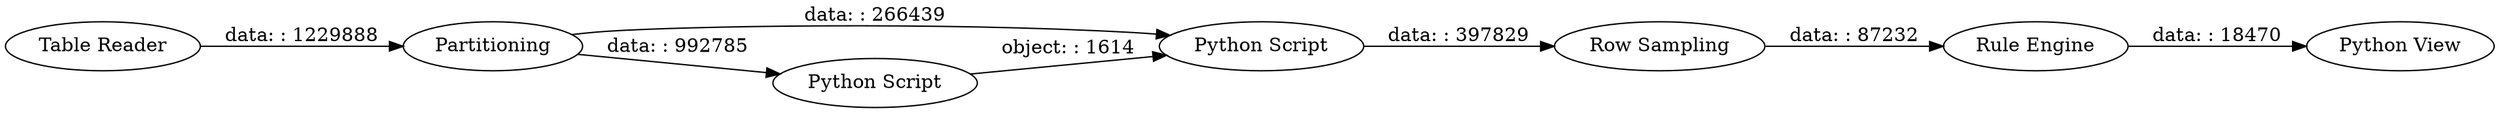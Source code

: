 digraph {
	"8523265863066254641_34" [label="Rule Engine"]
	"8523265863066254641_30" [label="Row Sampling"]
	"8523265863066254641_7" [label="Python Script"]
	"8523265863066254641_33" [label="Python View"]
	"8523265863066254641_14" [label="Table Reader"]
	"8523265863066254641_4" [label=Partitioning]
	"8523265863066254641_6" [label="Python Script"]
	"8523265863066254641_14" -> "8523265863066254641_4" [label="data: : 1229888"]
	"8523265863066254641_7" -> "8523265863066254641_30" [label="data: : 397829"]
	"8523265863066254641_6" -> "8523265863066254641_7" [label="object: : 1614"]
	"8523265863066254641_30" -> "8523265863066254641_34" [label="data: : 87232"]
	"8523265863066254641_34" -> "8523265863066254641_33" [label="data: : 18470"]
	"8523265863066254641_4" -> "8523265863066254641_7" [label="data: : 266439"]
	"8523265863066254641_4" -> "8523265863066254641_6" [label="data: : 992785"]
	rankdir=LR
}

